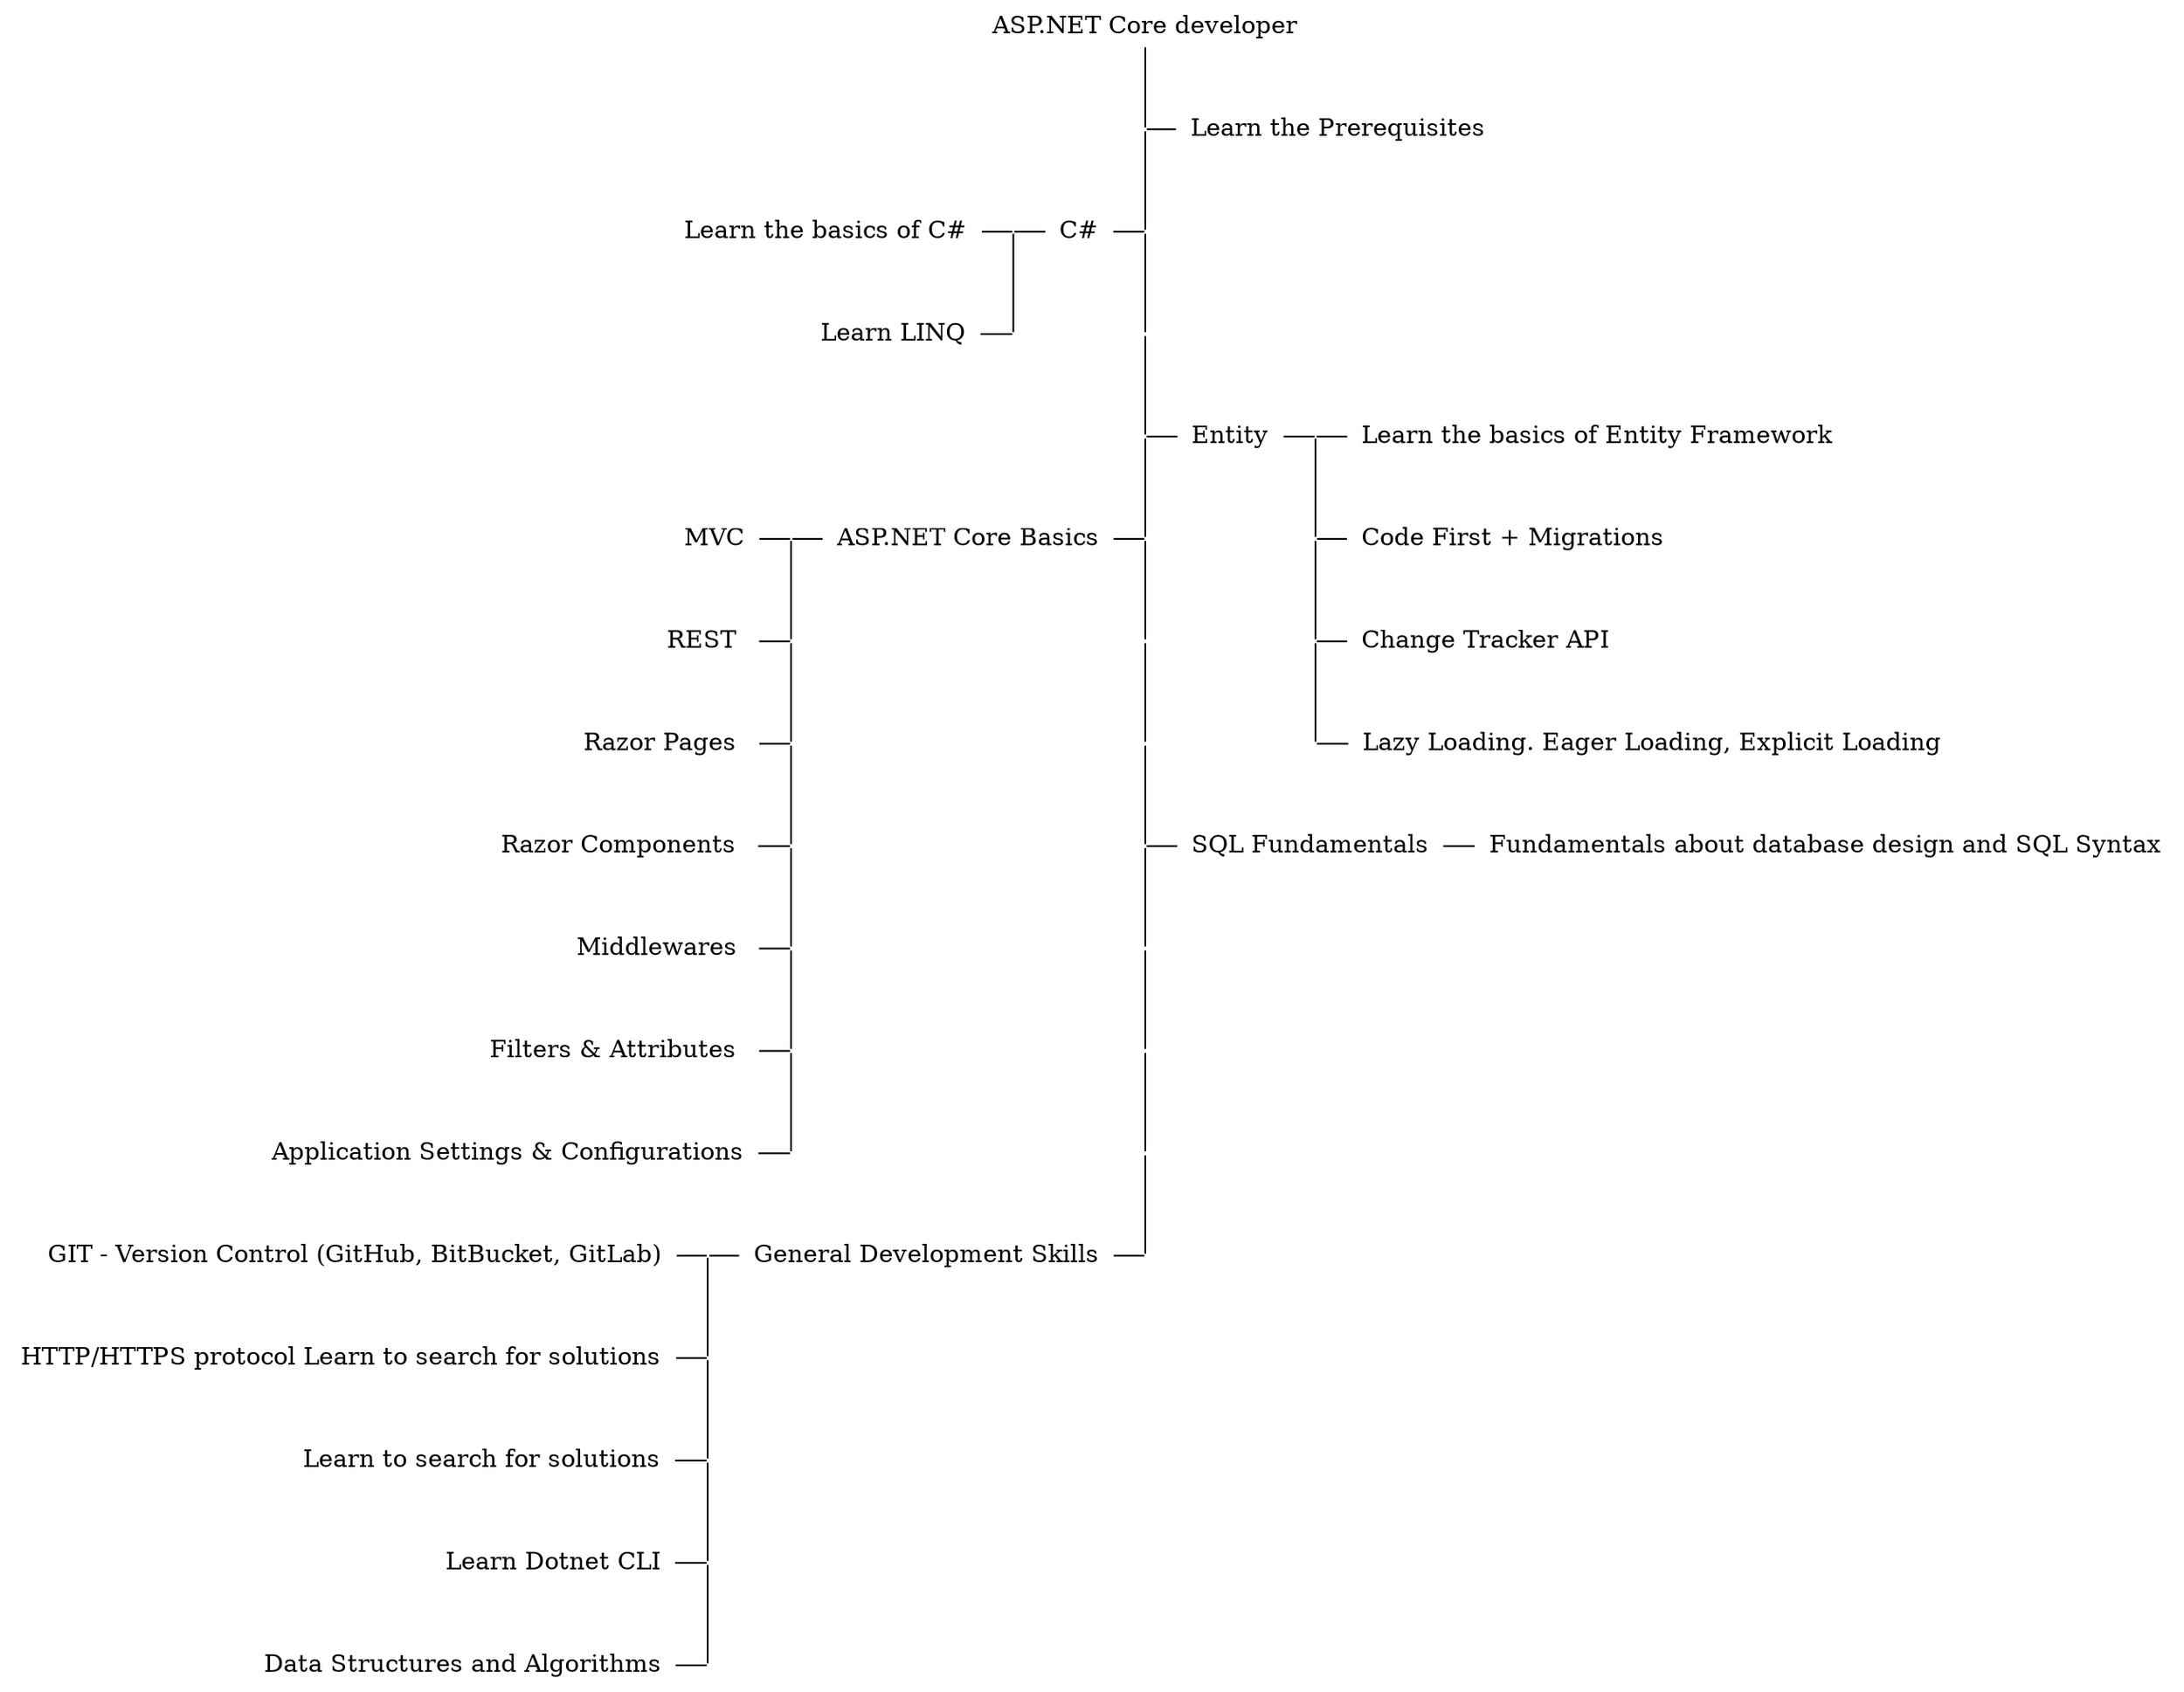 digraph learning_roadmap {
    node[shape=none, width=0, height=0, label=""];
    edge[dir=none];

    subgraph main_group {
        main1 [label = "ASP.NET Core developer"]
        prerequisites [label = "Learn the Prerequisites"]

        main1 -> main2 -> main3 -> main4 -> main5
        main5 -> main6 -> main7 -> main8 -> main9;
        main9 -> main10 -> main11 -> main12 -> main13;
        
        {rank=same; main2 -> prerequisites}
        {rank=same; cs -> main3}
        {rank=same;  main5 -> ef}
        {rank=same;  asp -> main6}
        {rank=same;  main9 -> sql}
        {rank=same;  general_skill -> main13}
    }

    subgraph cs_group {
        cs [label = "C#"]
        cs_basic [label = "Learn the basics of C#"]
        linq [label = "Learn LINQ"]

        cs1 -> cs2 
        {rank=same; cs1 ->  cs}
        {rank=same; cs_basic ->  cs1}
        {rank=same; linq -> cs2}
    }

    subgraph ef_group {
        ef [label = "Entity"]

        ef_basic [label = "Learn the basics of Entity Framework"]
        ef_code_first [label = "Code First + Migrations"]
        ef_tracking [label = "Change Tracker API"]
        ef_loading [label = "Lazy Loading. Eager Loading, Explicit Loading"]

        ef1 -> ef2 -> ef3 -> ef4 
        {rank=same; ef -> ef1}
        {rank=same; ef1 ->  ef_basic}
        {rank=same; ef2 ->  ef_code_first}
        {rank=same; ef3 -> ef_tracking}
        {rank=same; ef4 -> ef_loading}
    }

    subgraph asp_group {
        asp [label="ASP.NET Core Basics"]

        mvc [label="MVC"]
        rest [label="REST "]
        razor_page [label="Razor Pages "]
        razor_component [label="Razor Components "]
        middlewares [label="Middlewares "]
        filter [label="Filters & Attributes "]
        setting [label="Application Settings & Configurations"]

        asp1 -> asp2 -> asp3 -> asp4 -> asp5 -> asp6 -> asp7

        {rank=same; asp1 -> asp}
        {rank=same; mvc -> asp1}
        {rank=same; rest -> asp2}
        {rank=same; razor_page ->  asp3}
        {rank=same; razor_component -> asp4}
        {rank=same; middlewares -> asp5}
        {rank=same; filter -> asp6}
        {rank=same; setting -> asp7}
    }

    subgraph sql_group {
        sql [label="SQL Fundamentals"]
        sql_basic [label="Fundamentals about database design and SQL Syntax"]

        {rank=same; sql -> sql_basic}
    }

    subgraph general_skill_group {
        general_skill [label="General Development Skills"]
        git [label="GIT - Version Control (GitHub, BitBucket, GitLab)"]
        http [label="HTTP/HTTPS protocol Learn to search for solutions"]
        search [label="Learn to search for solutions"]
        dotnet_cli [label="Learn Dotnet CLI"]
        data_structure [label="Data Structures and Algorithms"]


        general1 -> general2 -> general3 -> general4 -> general5

        {rank=same; general1 -> general_skill}
        {rank=same; git -> general1}
        {rank=same; http -> general2}
        {rank=same; search -> general3}
        {rank=same; dotnet_cli -> general4}
        {rank=same; data_structure -> general5}
    }  
}